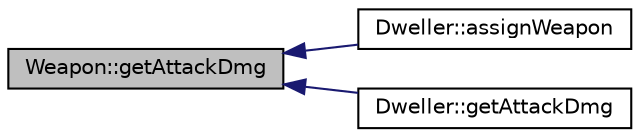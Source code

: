 digraph "Weapon::getAttackDmg"
{
  bgcolor="transparent";
  edge [fontname="Helvetica",fontsize="10",labelfontname="Helvetica",labelfontsize="10"];
  node [fontname="Helvetica",fontsize="10",shape=record];
  rankdir="LR";
  Node1 [label="Weapon::getAttackDmg",height=0.2,width=0.4,color="black", fillcolor="grey75", style="filled", fontcolor="black"];
  Node1 -> Node2 [dir="back",color="midnightblue",fontsize="10",style="solid",fontname="Helvetica"];
  Node2 [label="Dweller::assignWeapon",height=0.2,width=0.4,color="black",URL="$classDweller.html#ada9dea393dfde4052cfff6a43acc37bb",tooltip="Assigns Weapon to Dweller. "];
  Node1 -> Node3 [dir="back",color="midnightblue",fontsize="10",style="solid",fontname="Helvetica"];
  Node3 [label="Dweller::getAttackDmg",height=0.2,width=0.4,color="black",URL="$classDweller.html#a7bb025bd8237c76efc510c603334906f",tooltip="Returns 1 or Weapon&#39;s damaged if assigned to Dweller. "];
}
